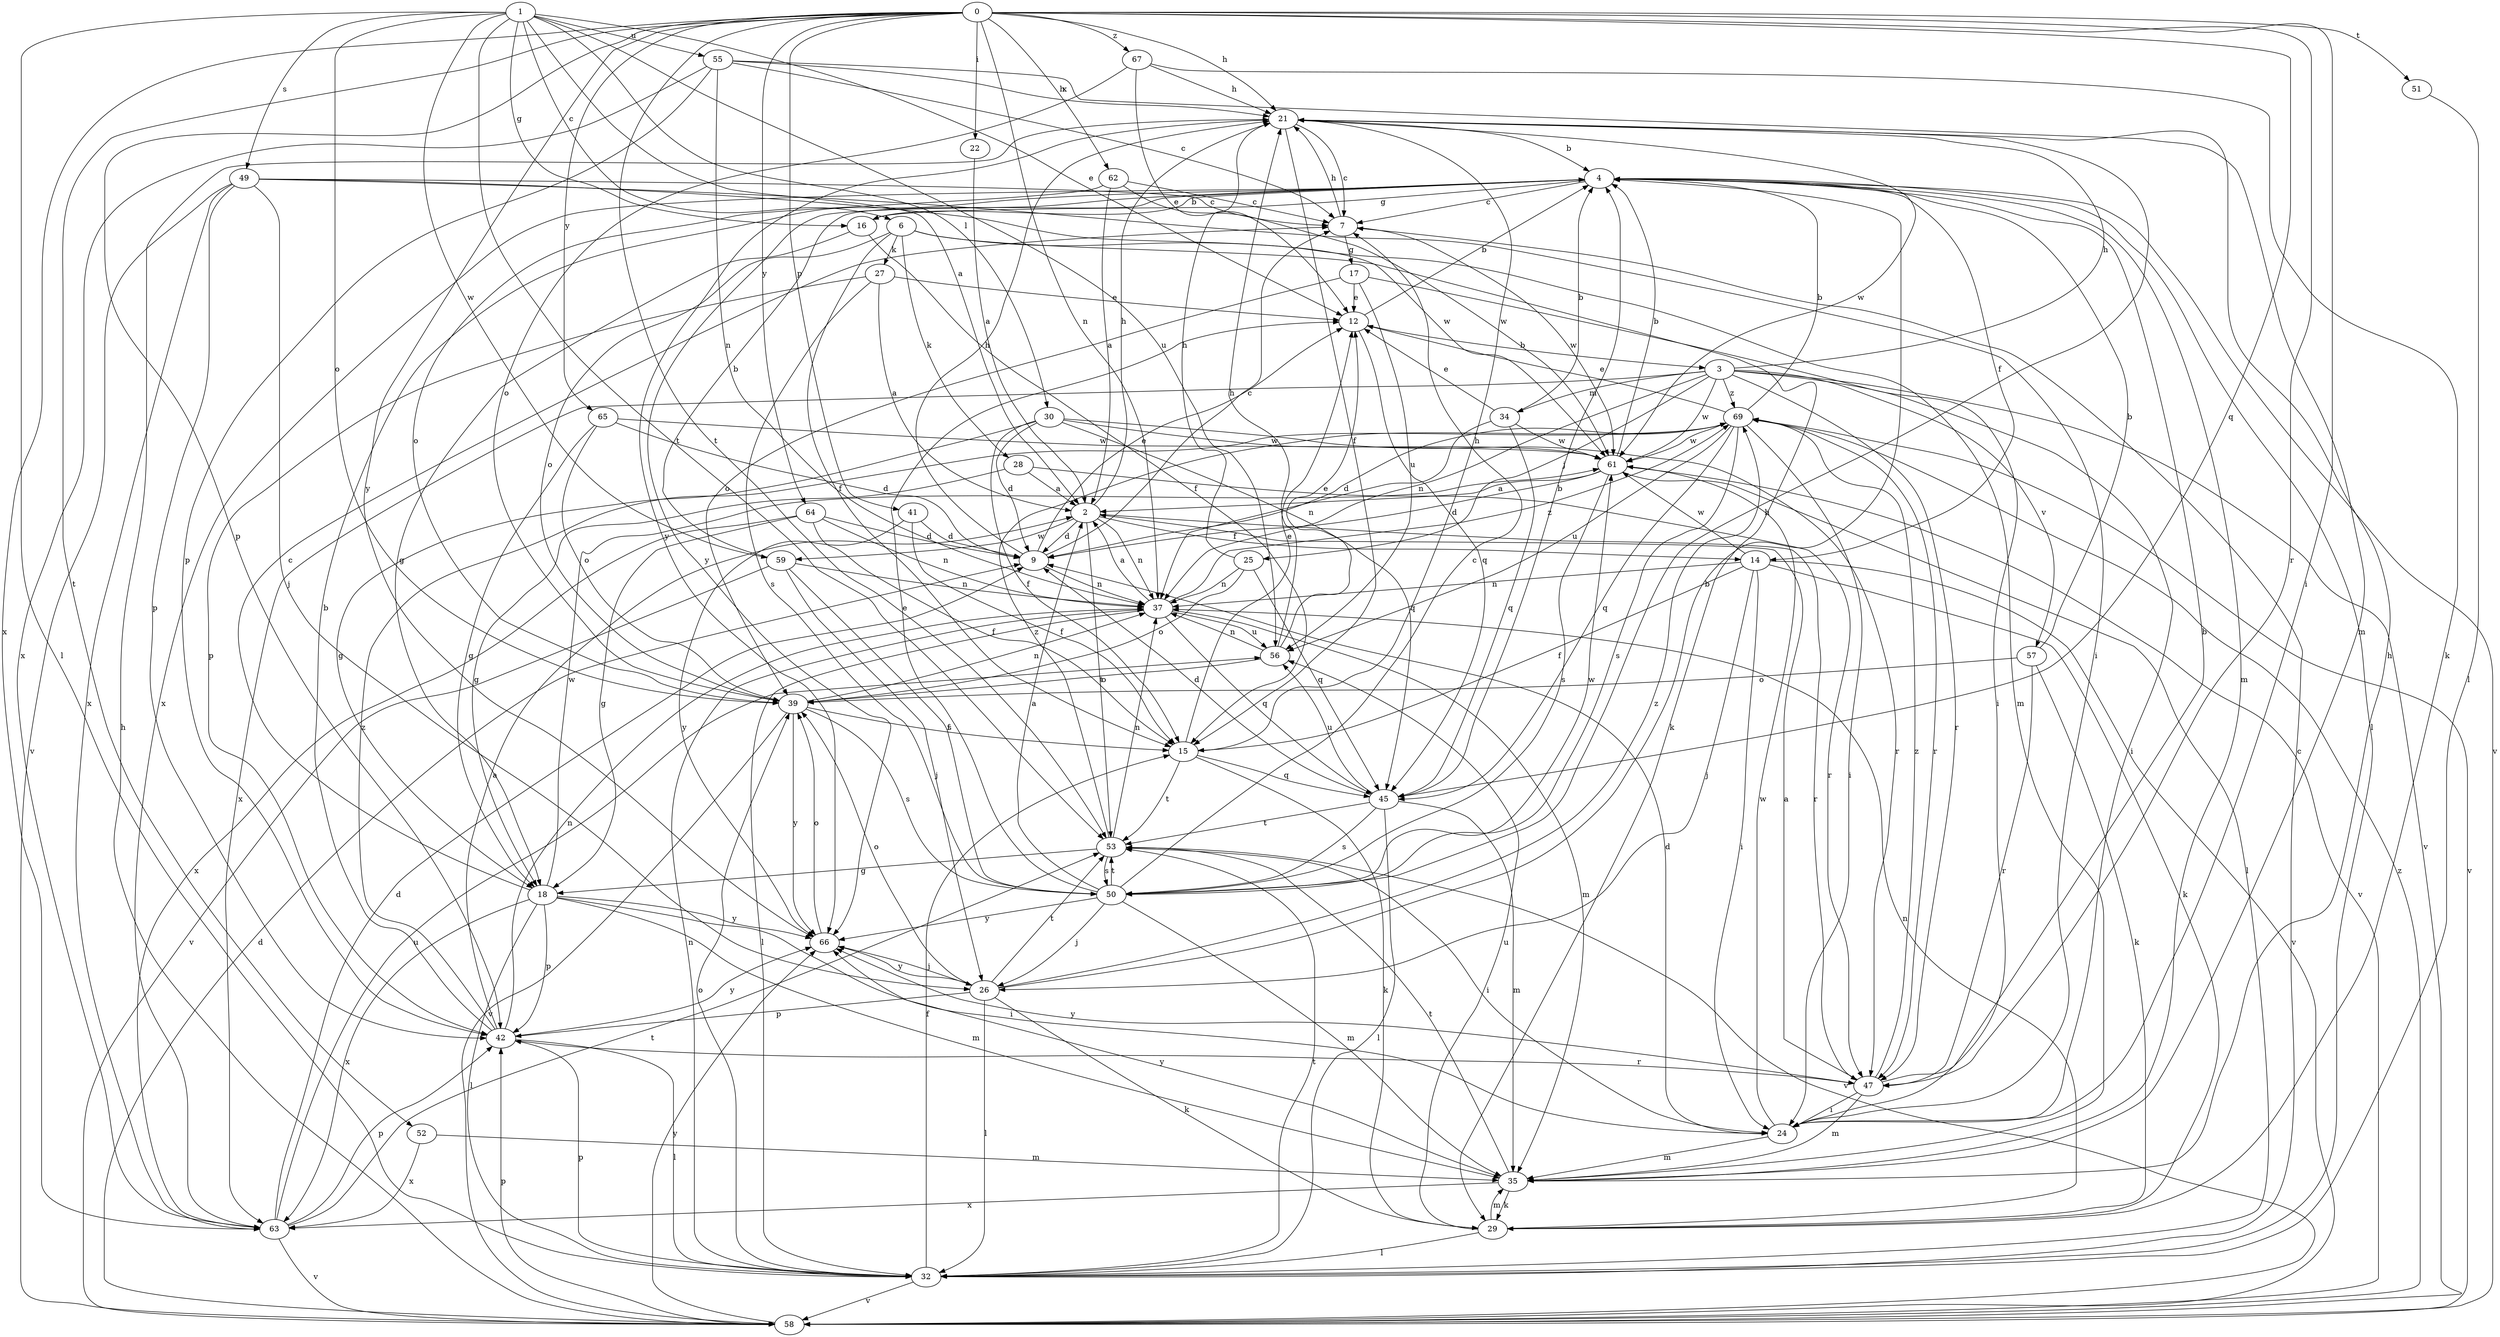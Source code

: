 strict digraph  {
0;
1;
2;
3;
4;
6;
7;
9;
12;
14;
15;
16;
17;
18;
21;
22;
24;
25;
26;
27;
28;
29;
30;
32;
34;
35;
37;
39;
41;
42;
45;
47;
49;
50;
51;
52;
53;
55;
56;
57;
58;
59;
61;
62;
63;
64;
65;
66;
67;
69;
0 -> 21  [label=h];
0 -> 22  [label=i];
0 -> 24  [label=i];
0 -> 37  [label=n];
0 -> 41  [label=p];
0 -> 42  [label=p];
0 -> 45  [label=q];
0 -> 47  [label=r];
0 -> 51  [label=t];
0 -> 52  [label=t];
0 -> 53  [label=t];
0 -> 62  [label=x];
0 -> 63  [label=x];
0 -> 64  [label=y];
0 -> 65  [label=y];
0 -> 66  [label=y];
0 -> 67  [label=z];
1 -> 2  [label=a];
1 -> 6  [label=c];
1 -> 12  [label=e];
1 -> 16  [label=g];
1 -> 30  [label=l];
1 -> 32  [label=l];
1 -> 39  [label=o];
1 -> 49  [label=s];
1 -> 53  [label=t];
1 -> 55  [label=u];
1 -> 56  [label=u];
1 -> 59  [label=w];
2 -> 9  [label=d];
2 -> 14  [label=f];
2 -> 21  [label=h];
2 -> 37  [label=n];
2 -> 47  [label=r];
2 -> 53  [label=t];
2 -> 59  [label=w];
3 -> 21  [label=h];
3 -> 24  [label=i];
3 -> 25  [label=j];
3 -> 34  [label=m];
3 -> 37  [label=n];
3 -> 47  [label=r];
3 -> 57  [label=v];
3 -> 58  [label=v];
3 -> 61  [label=w];
3 -> 63  [label=x];
3 -> 69  [label=z];
4 -> 7  [label=c];
4 -> 14  [label=f];
4 -> 16  [label=g];
4 -> 32  [label=l];
4 -> 35  [label=m];
4 -> 58  [label=v];
4 -> 63  [label=x];
4 -> 66  [label=y];
6 -> 15  [label=f];
6 -> 27  [label=k];
6 -> 28  [label=k];
6 -> 29  [label=k];
6 -> 35  [label=m];
6 -> 39  [label=o];
7 -> 17  [label=g];
7 -> 21  [label=h];
7 -> 61  [label=w];
9 -> 7  [label=c];
9 -> 12  [label=e];
9 -> 21  [label=h];
9 -> 37  [label=n];
12 -> 3  [label=b];
12 -> 4  [label=b];
12 -> 45  [label=q];
14 -> 15  [label=f];
14 -> 24  [label=i];
14 -> 26  [label=j];
14 -> 29  [label=k];
14 -> 37  [label=n];
14 -> 58  [label=v];
14 -> 61  [label=w];
15 -> 12  [label=e];
15 -> 21  [label=h];
15 -> 29  [label=k];
15 -> 45  [label=q];
15 -> 53  [label=t];
16 -> 4  [label=b];
16 -> 15  [label=f];
16 -> 18  [label=g];
17 -> 12  [label=e];
17 -> 24  [label=i];
17 -> 39  [label=o];
17 -> 56  [label=u];
18 -> 7  [label=c];
18 -> 24  [label=i];
18 -> 32  [label=l];
18 -> 35  [label=m];
18 -> 42  [label=p];
18 -> 61  [label=w];
18 -> 63  [label=x];
18 -> 66  [label=y];
21 -> 4  [label=b];
21 -> 7  [label=c];
21 -> 15  [label=f];
21 -> 61  [label=w];
21 -> 66  [label=y];
22 -> 2  [label=a];
24 -> 9  [label=d];
24 -> 35  [label=m];
24 -> 61  [label=w];
25 -> 21  [label=h];
25 -> 37  [label=n];
25 -> 39  [label=o];
25 -> 45  [label=q];
26 -> 4  [label=b];
26 -> 29  [label=k];
26 -> 32  [label=l];
26 -> 39  [label=o];
26 -> 42  [label=p];
26 -> 53  [label=t];
26 -> 66  [label=y];
26 -> 69  [label=z];
27 -> 2  [label=a];
27 -> 12  [label=e];
27 -> 42  [label=p];
27 -> 50  [label=s];
28 -> 2  [label=a];
28 -> 18  [label=g];
28 -> 47  [label=r];
29 -> 32  [label=l];
29 -> 35  [label=m];
29 -> 37  [label=n];
29 -> 56  [label=u];
30 -> 9  [label=d];
30 -> 15  [label=f];
30 -> 18  [label=g];
30 -> 45  [label=q];
30 -> 47  [label=r];
30 -> 61  [label=w];
32 -> 7  [label=c];
32 -> 15  [label=f];
32 -> 37  [label=n];
32 -> 39  [label=o];
32 -> 42  [label=p];
32 -> 53  [label=t];
32 -> 58  [label=v];
34 -> 4  [label=b];
34 -> 12  [label=e];
34 -> 37  [label=n];
34 -> 45  [label=q];
34 -> 61  [label=w];
35 -> 21  [label=h];
35 -> 29  [label=k];
35 -> 53  [label=t];
35 -> 63  [label=x];
35 -> 66  [label=y];
37 -> 2  [label=a];
37 -> 32  [label=l];
37 -> 35  [label=m];
37 -> 45  [label=q];
37 -> 56  [label=u];
37 -> 69  [label=z];
39 -> 15  [label=f];
39 -> 37  [label=n];
39 -> 50  [label=s];
39 -> 58  [label=v];
39 -> 66  [label=y];
41 -> 9  [label=d];
41 -> 15  [label=f];
41 -> 66  [label=y];
42 -> 2  [label=a];
42 -> 4  [label=b];
42 -> 32  [label=l];
42 -> 37  [label=n];
42 -> 47  [label=r];
42 -> 66  [label=y];
42 -> 69  [label=z];
45 -> 4  [label=b];
45 -> 9  [label=d];
45 -> 32  [label=l];
45 -> 35  [label=m];
45 -> 50  [label=s];
45 -> 53  [label=t];
45 -> 56  [label=u];
47 -> 2  [label=a];
47 -> 4  [label=b];
47 -> 24  [label=i];
47 -> 35  [label=m];
47 -> 66  [label=y];
47 -> 69  [label=z];
49 -> 7  [label=c];
49 -> 24  [label=i];
49 -> 26  [label=j];
49 -> 42  [label=p];
49 -> 58  [label=v];
49 -> 61  [label=w];
49 -> 63  [label=x];
50 -> 2  [label=a];
50 -> 7  [label=c];
50 -> 12  [label=e];
50 -> 21  [label=h];
50 -> 26  [label=j];
50 -> 35  [label=m];
50 -> 53  [label=t];
50 -> 61  [label=w];
50 -> 66  [label=y];
51 -> 32  [label=l];
52 -> 35  [label=m];
52 -> 63  [label=x];
53 -> 18  [label=g];
53 -> 24  [label=i];
53 -> 37  [label=n];
53 -> 50  [label=s];
53 -> 58  [label=v];
53 -> 69  [label=z];
55 -> 7  [label=c];
55 -> 21  [label=h];
55 -> 35  [label=m];
55 -> 37  [label=n];
55 -> 42  [label=p];
55 -> 63  [label=x];
56 -> 12  [label=e];
56 -> 21  [label=h];
56 -> 37  [label=n];
56 -> 39  [label=o];
57 -> 4  [label=b];
57 -> 29  [label=k];
57 -> 39  [label=o];
57 -> 47  [label=r];
58 -> 9  [label=d];
58 -> 21  [label=h];
58 -> 42  [label=p];
58 -> 66  [label=y];
58 -> 69  [label=z];
59 -> 4  [label=b];
59 -> 26  [label=j];
59 -> 37  [label=n];
59 -> 50  [label=s];
59 -> 58  [label=v];
61 -> 2  [label=a];
61 -> 4  [label=b];
61 -> 9  [label=d];
61 -> 32  [label=l];
61 -> 50  [label=s];
61 -> 58  [label=v];
62 -> 2  [label=a];
62 -> 7  [label=c];
62 -> 39  [label=o];
62 -> 61  [label=w];
63 -> 9  [label=d];
63 -> 42  [label=p];
63 -> 53  [label=t];
63 -> 56  [label=u];
63 -> 58  [label=v];
64 -> 9  [label=d];
64 -> 15  [label=f];
64 -> 18  [label=g];
64 -> 37  [label=n];
64 -> 63  [label=x];
65 -> 9  [label=d];
65 -> 18  [label=g];
65 -> 39  [label=o];
65 -> 61  [label=w];
66 -> 26  [label=j];
66 -> 39  [label=o];
67 -> 12  [label=e];
67 -> 21  [label=h];
67 -> 29  [label=k];
67 -> 39  [label=o];
69 -> 4  [label=b];
69 -> 9  [label=d];
69 -> 12  [label=e];
69 -> 24  [label=i];
69 -> 45  [label=q];
69 -> 47  [label=r];
69 -> 50  [label=s];
69 -> 56  [label=u];
69 -> 58  [label=v];
69 -> 61  [label=w];
}
